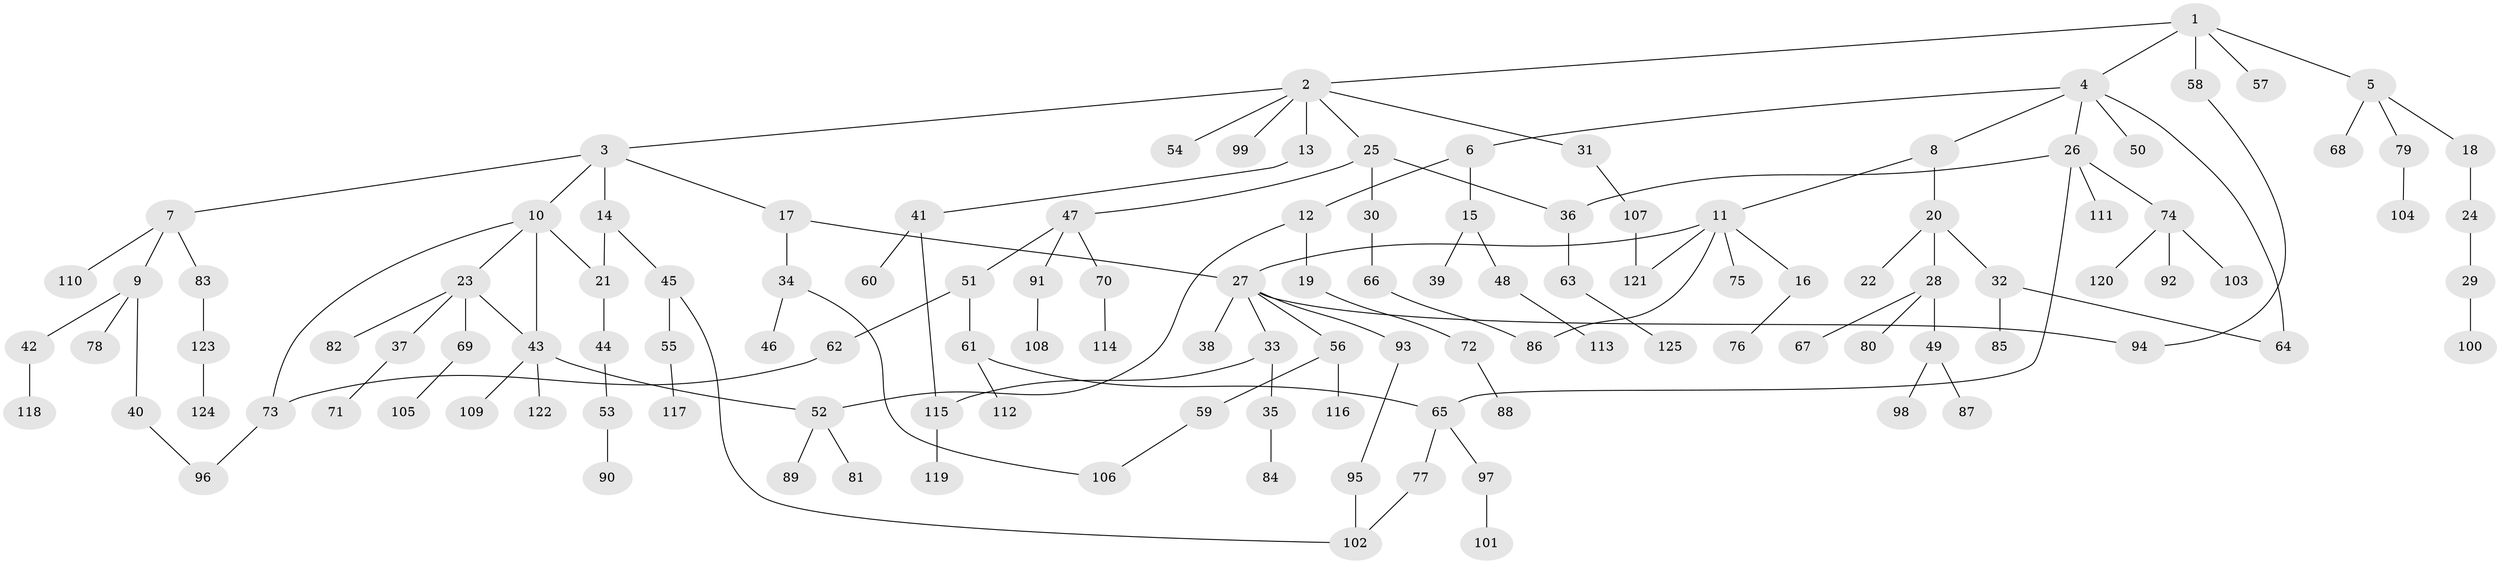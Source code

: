 // Generated by graph-tools (version 1.1) at 2025/13/03/09/25 04:13:27]
// undirected, 125 vertices, 140 edges
graph export_dot {
graph [start="1"]
  node [color=gray90,style=filled];
  1;
  2;
  3;
  4;
  5;
  6;
  7;
  8;
  9;
  10;
  11;
  12;
  13;
  14;
  15;
  16;
  17;
  18;
  19;
  20;
  21;
  22;
  23;
  24;
  25;
  26;
  27;
  28;
  29;
  30;
  31;
  32;
  33;
  34;
  35;
  36;
  37;
  38;
  39;
  40;
  41;
  42;
  43;
  44;
  45;
  46;
  47;
  48;
  49;
  50;
  51;
  52;
  53;
  54;
  55;
  56;
  57;
  58;
  59;
  60;
  61;
  62;
  63;
  64;
  65;
  66;
  67;
  68;
  69;
  70;
  71;
  72;
  73;
  74;
  75;
  76;
  77;
  78;
  79;
  80;
  81;
  82;
  83;
  84;
  85;
  86;
  87;
  88;
  89;
  90;
  91;
  92;
  93;
  94;
  95;
  96;
  97;
  98;
  99;
  100;
  101;
  102;
  103;
  104;
  105;
  106;
  107;
  108;
  109;
  110;
  111;
  112;
  113;
  114;
  115;
  116;
  117;
  118;
  119;
  120;
  121;
  122;
  123;
  124;
  125;
  1 -- 2;
  1 -- 4;
  1 -- 5;
  1 -- 57;
  1 -- 58;
  2 -- 3;
  2 -- 13;
  2 -- 25;
  2 -- 31;
  2 -- 54;
  2 -- 99;
  3 -- 7;
  3 -- 10;
  3 -- 14;
  3 -- 17;
  4 -- 6;
  4 -- 8;
  4 -- 26;
  4 -- 50;
  4 -- 64;
  5 -- 18;
  5 -- 68;
  5 -- 79;
  6 -- 12;
  6 -- 15;
  7 -- 9;
  7 -- 83;
  7 -- 110;
  8 -- 11;
  8 -- 20;
  9 -- 40;
  9 -- 42;
  9 -- 78;
  10 -- 21;
  10 -- 23;
  10 -- 43;
  10 -- 73;
  11 -- 16;
  11 -- 27;
  11 -- 75;
  11 -- 86;
  11 -- 121;
  12 -- 19;
  12 -- 52;
  13 -- 41;
  14 -- 45;
  14 -- 21;
  15 -- 39;
  15 -- 48;
  16 -- 76;
  17 -- 34;
  17 -- 27;
  18 -- 24;
  19 -- 72;
  20 -- 22;
  20 -- 28;
  20 -- 32;
  21 -- 44;
  23 -- 37;
  23 -- 69;
  23 -- 82;
  23 -- 43;
  24 -- 29;
  25 -- 30;
  25 -- 36;
  25 -- 47;
  26 -- 74;
  26 -- 111;
  26 -- 65;
  26 -- 36;
  27 -- 33;
  27 -- 38;
  27 -- 56;
  27 -- 93;
  27 -- 94;
  28 -- 49;
  28 -- 67;
  28 -- 80;
  29 -- 100;
  30 -- 66;
  31 -- 107;
  32 -- 64;
  32 -- 85;
  33 -- 35;
  33 -- 115;
  34 -- 46;
  34 -- 106;
  35 -- 84;
  36 -- 63;
  37 -- 71;
  40 -- 96;
  41 -- 60;
  41 -- 115;
  42 -- 118;
  43 -- 52;
  43 -- 109;
  43 -- 122;
  44 -- 53;
  45 -- 55;
  45 -- 102;
  47 -- 51;
  47 -- 70;
  47 -- 91;
  48 -- 113;
  49 -- 87;
  49 -- 98;
  51 -- 61;
  51 -- 62;
  52 -- 81;
  52 -- 89;
  53 -- 90;
  55 -- 117;
  56 -- 59;
  56 -- 116;
  58 -- 94;
  59 -- 106;
  61 -- 65;
  61 -- 112;
  62 -- 73;
  63 -- 125;
  65 -- 77;
  65 -- 97;
  66 -- 86;
  69 -- 105;
  70 -- 114;
  72 -- 88;
  73 -- 96;
  74 -- 92;
  74 -- 103;
  74 -- 120;
  77 -- 102;
  79 -- 104;
  83 -- 123;
  91 -- 108;
  93 -- 95;
  95 -- 102;
  97 -- 101;
  107 -- 121;
  115 -- 119;
  123 -- 124;
}
